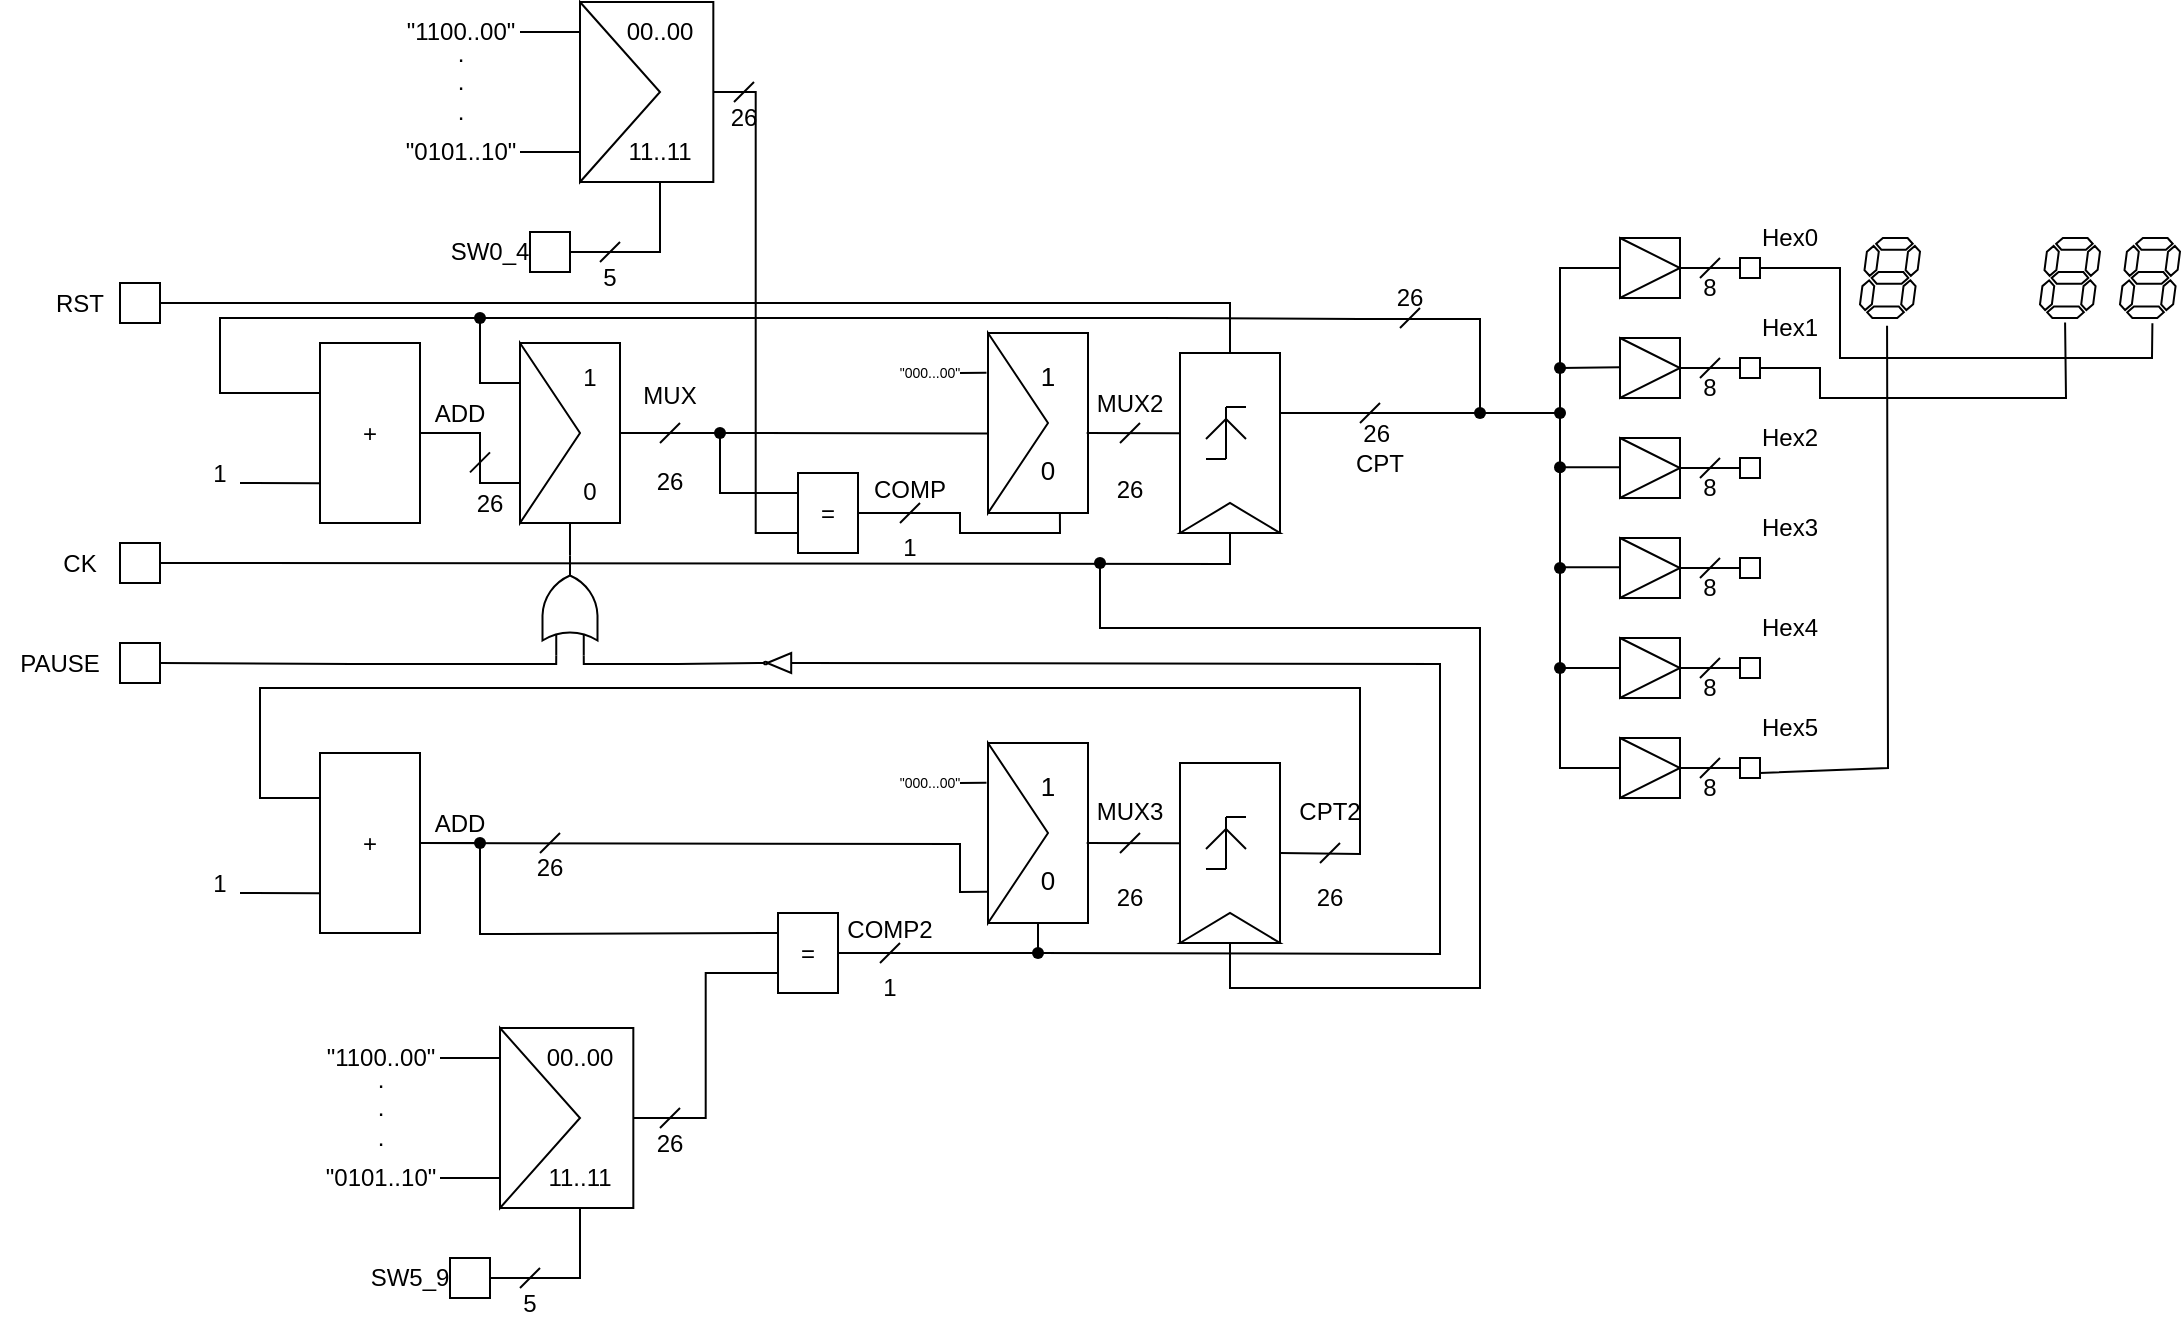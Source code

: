 <mxfile version="28.2.5">
  <diagram name="Page-1" id="TGo61gCRK2V74XQc2gA1">
    <mxGraphModel dx="906" dy="458" grid="1" gridSize="10" guides="1" tooltips="1" connect="1" arrows="1" fold="1" page="1" pageScale="1" pageWidth="827" pageHeight="1169" math="0" shadow="0">
      <root>
        <mxCell id="0" />
        <mxCell id="1" parent="0" />
        <mxCell id="C4tHGR8kcUQV5d1W9FfS-1" value="+" style="rounded=0;whiteSpace=wrap;html=1;" vertex="1" parent="1">
          <mxGeometry x="610" y="367.5" width="50" height="90" as="geometry" />
        </mxCell>
        <mxCell id="C4tHGR8kcUQV5d1W9FfS-2" value="" style="group;rotation=-90;" vertex="1" connectable="0" parent="1">
          <mxGeometry x="1020" y="412.5" width="90" height="70" as="geometry" />
        </mxCell>
        <mxCell id="C4tHGR8kcUQV5d1W9FfS-3" value="" style="rounded=0;whiteSpace=wrap;html=1;rotation=-90;" vertex="1" parent="C4tHGR8kcUQV5d1W9FfS-2">
          <mxGeometry y="-20" width="90" height="50" as="geometry" />
        </mxCell>
        <mxCell id="C4tHGR8kcUQV5d1W9FfS-4" value="" style="group;rotation=-90;" vertex="1" connectable="0" parent="C4tHGR8kcUQV5d1W9FfS-2">
          <mxGeometry x="30" y="-10" width="26" height="20" as="geometry" />
        </mxCell>
        <mxCell id="C4tHGR8kcUQV5d1W9FfS-5" value="" style="endArrow=none;html=1;rounded=0;" edge="1" parent="C4tHGR8kcUQV5d1W9FfS-4">
          <mxGeometry width="50" height="50" relative="1" as="geometry">
            <mxPoint x="13" y="23" as="sourcePoint" />
            <mxPoint x="13" y="-3" as="targetPoint" />
          </mxGeometry>
        </mxCell>
        <mxCell id="C4tHGR8kcUQV5d1W9FfS-6" value="" style="endArrow=none;html=1;rounded=0;" edge="1" parent="C4tHGR8kcUQV5d1W9FfS-4">
          <mxGeometry width="50" height="50" relative="1" as="geometry">
            <mxPoint x="13" y="23" as="sourcePoint" />
            <mxPoint x="3" y="23" as="targetPoint" />
          </mxGeometry>
        </mxCell>
        <mxCell id="C4tHGR8kcUQV5d1W9FfS-7" value="" style="endArrow=none;html=1;rounded=0;" edge="1" parent="C4tHGR8kcUQV5d1W9FfS-4">
          <mxGeometry width="50" height="50" relative="1" as="geometry">
            <mxPoint x="23" y="-3" as="sourcePoint" />
            <mxPoint x="13" y="-3" as="targetPoint" />
          </mxGeometry>
        </mxCell>
        <mxCell id="C4tHGR8kcUQV5d1W9FfS-8" value="" style="endArrow=none;html=1;rounded=0;" edge="1" parent="C4tHGR8kcUQV5d1W9FfS-4">
          <mxGeometry width="50" height="50" relative="1" as="geometry">
            <mxPoint x="13" y="3" as="sourcePoint" />
            <mxPoint x="3" y="13" as="targetPoint" />
            <Array as="points">
              <mxPoint x="13" y="3" />
            </Array>
          </mxGeometry>
        </mxCell>
        <mxCell id="C4tHGR8kcUQV5d1W9FfS-9" value="" style="endArrow=none;html=1;rounded=0;" edge="1" parent="C4tHGR8kcUQV5d1W9FfS-4">
          <mxGeometry width="50" height="50" relative="1" as="geometry">
            <mxPoint x="13" y="3" as="sourcePoint" />
            <mxPoint x="23" y="13" as="targetPoint" />
          </mxGeometry>
        </mxCell>
        <mxCell id="C4tHGR8kcUQV5d1W9FfS-10" value="" style="triangle;whiteSpace=wrap;html=1;rotation=-90;" vertex="1" parent="C4tHGR8kcUQV5d1W9FfS-2">
          <mxGeometry x="37.5" y="17.5" width="15" height="50" as="geometry" />
        </mxCell>
        <mxCell id="C4tHGR8kcUQV5d1W9FfS-11" value="" style="endArrow=none;html=1;rounded=0;entryX=0.004;entryY=0.779;entryDx=0;entryDy=0;entryPerimeter=0;" edge="1" parent="1" target="C4tHGR8kcUQV5d1W9FfS-1">
          <mxGeometry width="50" height="50" relative="1" as="geometry">
            <mxPoint x="570" y="437.5" as="sourcePoint" />
            <mxPoint x="580" y="487.5" as="targetPoint" />
          </mxGeometry>
        </mxCell>
        <mxCell id="C4tHGR8kcUQV5d1W9FfS-12" value="" style="verticalLabelPosition=bottom;shadow=0;dashed=0;align=center;html=1;verticalAlign=top;shape=mxgraph.electrical.opto_electronics.7_segment_display;pointerEvents=1;" vertex="1" parent="1">
          <mxGeometry x="1380" y="315" width="30" height="40" as="geometry" />
        </mxCell>
        <mxCell id="C4tHGR8kcUQV5d1W9FfS-13" value="" style="verticalLabelPosition=bottom;shadow=0;dashed=0;align=center;html=1;verticalAlign=top;shape=mxgraph.electrical.opto_electronics.7_segment_display;pointerEvents=1;" vertex="1" parent="1">
          <mxGeometry x="1470" y="315" width="30" height="40" as="geometry" />
        </mxCell>
        <mxCell id="C4tHGR8kcUQV5d1W9FfS-14" value="" style="verticalLabelPosition=bottom;shadow=0;dashed=0;align=center;html=1;verticalAlign=top;shape=mxgraph.electrical.opto_electronics.7_segment_display;pointerEvents=1;" vertex="1" parent="1">
          <mxGeometry x="1510" y="315" width="30" height="40" as="geometry" />
        </mxCell>
        <mxCell id="C4tHGR8kcUQV5d1W9FfS-15" value="1" style="text;html=1;align=center;verticalAlign=middle;whiteSpace=wrap;rounded=0;" vertex="1" parent="1">
          <mxGeometry x="550" y="417.5" width="20" height="30" as="geometry" />
        </mxCell>
        <mxCell id="C4tHGR8kcUQV5d1W9FfS-16" value="" style="rounded=0;whiteSpace=wrap;html=1;" vertex="1" parent="1">
          <mxGeometry x="510" y="467.5" width="20" height="20" as="geometry" />
        </mxCell>
        <mxCell id="C4tHGR8kcUQV5d1W9FfS-17" value="" style="rounded=0;whiteSpace=wrap;html=1;" vertex="1" parent="1">
          <mxGeometry x="510" y="337.5" width="20" height="20" as="geometry" />
        </mxCell>
        <mxCell id="C4tHGR8kcUQV5d1W9FfS-18" value="" style="endArrow=none;html=1;rounded=0;entryX=1;entryY=0.5;entryDx=0;entryDy=0;exitX=1;exitY=0.5;exitDx=0;exitDy=0;" edge="1" parent="1" source="C4tHGR8kcUQV5d1W9FfS-17" target="C4tHGR8kcUQV5d1W9FfS-3">
          <mxGeometry width="50" height="50" relative="1" as="geometry">
            <mxPoint x="740" y="617.5" as="sourcePoint" />
            <mxPoint x="790" y="567.5" as="targetPoint" />
            <Array as="points">
              <mxPoint x="875" y="347.5" />
              <mxPoint x="1065" y="347.5" />
            </Array>
          </mxGeometry>
        </mxCell>
        <mxCell id="C4tHGR8kcUQV5d1W9FfS-19" value="" style="endArrow=none;html=1;rounded=0;" edge="1" parent="1">
          <mxGeometry width="50" height="50" relative="1" as="geometry">
            <mxPoint x="685" y="432.17" as="sourcePoint" />
            <mxPoint x="695" y="422.17" as="targetPoint" />
          </mxGeometry>
        </mxCell>
        <mxCell id="C4tHGR8kcUQV5d1W9FfS-20" value="" style="endArrow=none;html=1;rounded=0;" edge="1" parent="1">
          <mxGeometry width="50" height="50" relative="1" as="geometry">
            <mxPoint x="1130" y="407.5" as="sourcePoint" />
            <mxPoint x="1140" y="397.5" as="targetPoint" />
          </mxGeometry>
        </mxCell>
        <mxCell id="C4tHGR8kcUQV5d1W9FfS-21" value="26&amp;nbsp;&lt;div&gt;CPT&lt;/div&gt;" style="text;html=1;align=center;verticalAlign=middle;whiteSpace=wrap;rounded=0;" vertex="1" parent="1">
          <mxGeometry x="1110" y="405" width="60" height="30" as="geometry" />
        </mxCell>
        <mxCell id="C4tHGR8kcUQV5d1W9FfS-22" value="" style="rounded=0;whiteSpace=wrap;html=1;" vertex="1" parent="1">
          <mxGeometry x="1260" y="315" width="30" height="30" as="geometry" />
        </mxCell>
        <mxCell id="C4tHGR8kcUQV5d1W9FfS-23" value="" style="triangle;whiteSpace=wrap;html=1;" vertex="1" parent="1">
          <mxGeometry x="1260" y="315" width="30" height="30" as="geometry" />
        </mxCell>
        <mxCell id="C4tHGR8kcUQV5d1W9FfS-24" value="" style="endArrow=none;html=1;rounded=0;entryX=0;entryY=0.5;entryDx=0;entryDy=0;exitX=0;exitY=0.5;exitDx=0;exitDy=0;" edge="1" parent="1" target="C4tHGR8kcUQV5d1W9FfS-23">
          <mxGeometry width="50" height="50" relative="1" as="geometry">
            <mxPoint x="1260" y="580" as="sourcePoint" />
            <mxPoint x="1170" y="525" as="targetPoint" />
            <Array as="points">
              <mxPoint x="1230" y="580" />
              <mxPoint x="1230" y="330" />
            </Array>
          </mxGeometry>
        </mxCell>
        <mxCell id="C4tHGR8kcUQV5d1W9FfS-25" value="" style="endArrow=none;html=1;rounded=0;entryX=1;entryY=0.5;entryDx=0;entryDy=0;" edge="1" parent="1" source="C4tHGR8kcUQV5d1W9FfS-27" target="C4tHGR8kcUQV5d1W9FfS-23">
          <mxGeometry width="50" height="50" relative="1" as="geometry">
            <mxPoint x="1310" y="330" as="sourcePoint" />
            <mxPoint x="1410" y="505" as="targetPoint" />
          </mxGeometry>
        </mxCell>
        <mxCell id="C4tHGR8kcUQV5d1W9FfS-26" value="" style="endArrow=none;html=1;rounded=0;entryX=1;entryY=0.5;entryDx=0;entryDy=0;" edge="1" parent="1" target="C4tHGR8kcUQV5d1W9FfS-27">
          <mxGeometry width="50" height="50" relative="1" as="geometry">
            <mxPoint x="1310" y="330" as="sourcePoint" />
            <mxPoint x="1290" y="330" as="targetPoint" />
          </mxGeometry>
        </mxCell>
        <mxCell id="C4tHGR8kcUQV5d1W9FfS-27" value="" style="rounded=0;whiteSpace=wrap;html=1;" vertex="1" parent="1">
          <mxGeometry x="1320" y="325" width="10" height="10" as="geometry" />
        </mxCell>
        <mxCell id="C4tHGR8kcUQV5d1W9FfS-28" value="" style="endArrow=none;html=1;rounded=0;" edge="1" parent="1">
          <mxGeometry width="50" height="50" relative="1" as="geometry">
            <mxPoint x="1300" y="335" as="sourcePoint" />
            <mxPoint x="1310" y="325" as="targetPoint" />
          </mxGeometry>
        </mxCell>
        <mxCell id="C4tHGR8kcUQV5d1W9FfS-29" value="8" style="text;html=1;align=center;verticalAlign=middle;whiteSpace=wrap;rounded=0;" vertex="1" parent="1">
          <mxGeometry x="1300" y="335" width="10" height="10" as="geometry" />
        </mxCell>
        <mxCell id="C4tHGR8kcUQV5d1W9FfS-30" value="" style="rounded=0;whiteSpace=wrap;html=1;" vertex="1" parent="1">
          <mxGeometry x="1260" y="365" width="30" height="30" as="geometry" />
        </mxCell>
        <mxCell id="C4tHGR8kcUQV5d1W9FfS-31" value="" style="triangle;whiteSpace=wrap;html=1;" vertex="1" parent="1">
          <mxGeometry x="1260" y="365" width="30" height="30" as="geometry" />
        </mxCell>
        <mxCell id="C4tHGR8kcUQV5d1W9FfS-32" value="" style="endArrow=none;html=1;rounded=0;entryX=1;entryY=0.5;entryDx=0;entryDy=0;" edge="1" parent="1" source="C4tHGR8kcUQV5d1W9FfS-34" target="C4tHGR8kcUQV5d1W9FfS-31">
          <mxGeometry width="50" height="50" relative="1" as="geometry">
            <mxPoint x="1310" y="380" as="sourcePoint" />
            <mxPoint x="1410" y="555" as="targetPoint" />
          </mxGeometry>
        </mxCell>
        <mxCell id="C4tHGR8kcUQV5d1W9FfS-33" value="" style="endArrow=none;html=1;rounded=0;entryX=1;entryY=0.5;entryDx=0;entryDy=0;" edge="1" parent="1" target="C4tHGR8kcUQV5d1W9FfS-34">
          <mxGeometry width="50" height="50" relative="1" as="geometry">
            <mxPoint x="1310" y="380" as="sourcePoint" />
            <mxPoint x="1290" y="380" as="targetPoint" />
          </mxGeometry>
        </mxCell>
        <mxCell id="C4tHGR8kcUQV5d1W9FfS-34" value="" style="rounded=0;whiteSpace=wrap;html=1;" vertex="1" parent="1">
          <mxGeometry x="1320" y="375" width="10" height="10" as="geometry" />
        </mxCell>
        <mxCell id="C4tHGR8kcUQV5d1W9FfS-35" value="" style="endArrow=none;html=1;rounded=0;" edge="1" parent="1">
          <mxGeometry width="50" height="50" relative="1" as="geometry">
            <mxPoint x="1300" y="385" as="sourcePoint" />
            <mxPoint x="1310" y="375" as="targetPoint" />
          </mxGeometry>
        </mxCell>
        <mxCell id="C4tHGR8kcUQV5d1W9FfS-36" value="8" style="text;html=1;align=center;verticalAlign=middle;whiteSpace=wrap;rounded=0;" vertex="1" parent="1">
          <mxGeometry x="1300" y="385" width="10" height="10" as="geometry" />
        </mxCell>
        <mxCell id="C4tHGR8kcUQV5d1W9FfS-37" value="" style="rounded=0;whiteSpace=wrap;html=1;" vertex="1" parent="1">
          <mxGeometry x="1260" y="415" width="30" height="30" as="geometry" />
        </mxCell>
        <mxCell id="C4tHGR8kcUQV5d1W9FfS-38" value="" style="triangle;whiteSpace=wrap;html=1;" vertex="1" parent="1">
          <mxGeometry x="1260" y="415" width="30" height="30" as="geometry" />
        </mxCell>
        <mxCell id="C4tHGR8kcUQV5d1W9FfS-39" value="" style="endArrow=none;html=1;rounded=0;entryX=1;entryY=0.5;entryDx=0;entryDy=0;" edge="1" parent="1" source="C4tHGR8kcUQV5d1W9FfS-41" target="C4tHGR8kcUQV5d1W9FfS-38">
          <mxGeometry width="50" height="50" relative="1" as="geometry">
            <mxPoint x="1310" y="430" as="sourcePoint" />
            <mxPoint x="1410" y="605" as="targetPoint" />
          </mxGeometry>
        </mxCell>
        <mxCell id="C4tHGR8kcUQV5d1W9FfS-40" value="" style="endArrow=none;html=1;rounded=0;entryX=1;entryY=0.5;entryDx=0;entryDy=0;" edge="1" parent="1" target="C4tHGR8kcUQV5d1W9FfS-41">
          <mxGeometry width="50" height="50" relative="1" as="geometry">
            <mxPoint x="1310" y="430" as="sourcePoint" />
            <mxPoint x="1290" y="430" as="targetPoint" />
          </mxGeometry>
        </mxCell>
        <mxCell id="C4tHGR8kcUQV5d1W9FfS-41" value="" style="rounded=0;whiteSpace=wrap;html=1;" vertex="1" parent="1">
          <mxGeometry x="1320" y="425" width="10" height="10" as="geometry" />
        </mxCell>
        <mxCell id="C4tHGR8kcUQV5d1W9FfS-42" value="" style="endArrow=none;html=1;rounded=0;" edge="1" parent="1">
          <mxGeometry width="50" height="50" relative="1" as="geometry">
            <mxPoint x="1300" y="435" as="sourcePoint" />
            <mxPoint x="1310" y="425" as="targetPoint" />
          </mxGeometry>
        </mxCell>
        <mxCell id="C4tHGR8kcUQV5d1W9FfS-43" value="8" style="text;html=1;align=center;verticalAlign=middle;whiteSpace=wrap;rounded=0;" vertex="1" parent="1">
          <mxGeometry x="1300" y="435" width="10" height="10" as="geometry" />
        </mxCell>
        <mxCell id="C4tHGR8kcUQV5d1W9FfS-44" value="" style="rounded=0;whiteSpace=wrap;html=1;" vertex="1" parent="1">
          <mxGeometry x="1260" y="465" width="30" height="30" as="geometry" />
        </mxCell>
        <mxCell id="C4tHGR8kcUQV5d1W9FfS-45" value="" style="triangle;whiteSpace=wrap;html=1;" vertex="1" parent="1">
          <mxGeometry x="1260" y="465" width="30" height="30" as="geometry" />
        </mxCell>
        <mxCell id="C4tHGR8kcUQV5d1W9FfS-46" value="" style="endArrow=none;html=1;rounded=0;entryX=1;entryY=0.5;entryDx=0;entryDy=0;" edge="1" parent="1" source="C4tHGR8kcUQV5d1W9FfS-48" target="C4tHGR8kcUQV5d1W9FfS-45">
          <mxGeometry width="50" height="50" relative="1" as="geometry">
            <mxPoint x="1310" y="480" as="sourcePoint" />
            <mxPoint x="1410" y="655" as="targetPoint" />
          </mxGeometry>
        </mxCell>
        <mxCell id="C4tHGR8kcUQV5d1W9FfS-47" value="" style="endArrow=none;html=1;rounded=0;entryX=1;entryY=0.5;entryDx=0;entryDy=0;" edge="1" parent="1" target="C4tHGR8kcUQV5d1W9FfS-48">
          <mxGeometry width="50" height="50" relative="1" as="geometry">
            <mxPoint x="1310" y="480" as="sourcePoint" />
            <mxPoint x="1290" y="480" as="targetPoint" />
          </mxGeometry>
        </mxCell>
        <mxCell id="C4tHGR8kcUQV5d1W9FfS-48" value="" style="rounded=0;whiteSpace=wrap;html=1;" vertex="1" parent="1">
          <mxGeometry x="1320" y="475" width="10" height="10" as="geometry" />
        </mxCell>
        <mxCell id="C4tHGR8kcUQV5d1W9FfS-49" value="" style="endArrow=none;html=1;rounded=0;" edge="1" parent="1">
          <mxGeometry width="50" height="50" relative="1" as="geometry">
            <mxPoint x="1300" y="485" as="sourcePoint" />
            <mxPoint x="1310" y="475" as="targetPoint" />
          </mxGeometry>
        </mxCell>
        <mxCell id="C4tHGR8kcUQV5d1W9FfS-50" value="8" style="text;html=1;align=center;verticalAlign=middle;whiteSpace=wrap;rounded=0;" vertex="1" parent="1">
          <mxGeometry x="1300" y="485" width="10" height="10" as="geometry" />
        </mxCell>
        <mxCell id="C4tHGR8kcUQV5d1W9FfS-51" value="" style="rounded=0;whiteSpace=wrap;html=1;" vertex="1" parent="1">
          <mxGeometry x="1260" y="515" width="30" height="30" as="geometry" />
        </mxCell>
        <mxCell id="C4tHGR8kcUQV5d1W9FfS-52" value="" style="triangle;whiteSpace=wrap;html=1;" vertex="1" parent="1">
          <mxGeometry x="1260" y="515" width="30" height="30" as="geometry" />
        </mxCell>
        <mxCell id="C4tHGR8kcUQV5d1W9FfS-53" value="" style="endArrow=none;html=1;rounded=0;entryX=1;entryY=0.5;entryDx=0;entryDy=0;" edge="1" parent="1" source="C4tHGR8kcUQV5d1W9FfS-55" target="C4tHGR8kcUQV5d1W9FfS-52">
          <mxGeometry width="50" height="50" relative="1" as="geometry">
            <mxPoint x="1310" y="530" as="sourcePoint" />
            <mxPoint x="1410" y="705" as="targetPoint" />
          </mxGeometry>
        </mxCell>
        <mxCell id="C4tHGR8kcUQV5d1W9FfS-54" value="" style="endArrow=none;html=1;rounded=0;entryX=1;entryY=0.5;entryDx=0;entryDy=0;" edge="1" parent="1" target="C4tHGR8kcUQV5d1W9FfS-55">
          <mxGeometry width="50" height="50" relative="1" as="geometry">
            <mxPoint x="1310" y="530" as="sourcePoint" />
            <mxPoint x="1290" y="530" as="targetPoint" />
          </mxGeometry>
        </mxCell>
        <mxCell id="C4tHGR8kcUQV5d1W9FfS-55" value="" style="rounded=0;whiteSpace=wrap;html=1;" vertex="1" parent="1">
          <mxGeometry x="1320" y="525" width="10" height="10" as="geometry" />
        </mxCell>
        <mxCell id="C4tHGR8kcUQV5d1W9FfS-56" value="" style="endArrow=none;html=1;rounded=0;" edge="1" parent="1">
          <mxGeometry width="50" height="50" relative="1" as="geometry">
            <mxPoint x="1300" y="535" as="sourcePoint" />
            <mxPoint x="1310" y="525" as="targetPoint" />
          </mxGeometry>
        </mxCell>
        <mxCell id="C4tHGR8kcUQV5d1W9FfS-57" value="8" style="text;html=1;align=center;verticalAlign=middle;whiteSpace=wrap;rounded=0;" vertex="1" parent="1">
          <mxGeometry x="1300" y="535" width="10" height="10" as="geometry" />
        </mxCell>
        <mxCell id="C4tHGR8kcUQV5d1W9FfS-58" value="" style="rounded=0;whiteSpace=wrap;html=1;" vertex="1" parent="1">
          <mxGeometry x="1260" y="565" width="30" height="30" as="geometry" />
        </mxCell>
        <mxCell id="C4tHGR8kcUQV5d1W9FfS-59" value="" style="triangle;whiteSpace=wrap;html=1;" vertex="1" parent="1">
          <mxGeometry x="1260" y="565" width="30" height="30" as="geometry" />
        </mxCell>
        <mxCell id="C4tHGR8kcUQV5d1W9FfS-60" value="" style="endArrow=none;html=1;rounded=0;entryX=1;entryY=0.5;entryDx=0;entryDy=0;" edge="1" parent="1" source="C4tHGR8kcUQV5d1W9FfS-62" target="C4tHGR8kcUQV5d1W9FfS-59">
          <mxGeometry width="50" height="50" relative="1" as="geometry">
            <mxPoint x="1310" y="580" as="sourcePoint" />
            <mxPoint x="1410" y="755" as="targetPoint" />
          </mxGeometry>
        </mxCell>
        <mxCell id="C4tHGR8kcUQV5d1W9FfS-61" value="" style="endArrow=none;html=1;rounded=0;entryX=1;entryY=0.5;entryDx=0;entryDy=0;" edge="1" parent="1" target="C4tHGR8kcUQV5d1W9FfS-62">
          <mxGeometry width="50" height="50" relative="1" as="geometry">
            <mxPoint x="1310" y="580" as="sourcePoint" />
            <mxPoint x="1290" y="580" as="targetPoint" />
          </mxGeometry>
        </mxCell>
        <mxCell id="C4tHGR8kcUQV5d1W9FfS-62" value="" style="rounded=0;whiteSpace=wrap;html=1;" vertex="1" parent="1">
          <mxGeometry x="1320" y="575" width="10" height="10" as="geometry" />
        </mxCell>
        <mxCell id="C4tHGR8kcUQV5d1W9FfS-63" value="" style="endArrow=none;html=1;rounded=0;" edge="1" parent="1">
          <mxGeometry width="50" height="50" relative="1" as="geometry">
            <mxPoint x="1300" y="585" as="sourcePoint" />
            <mxPoint x="1310" y="575" as="targetPoint" />
          </mxGeometry>
        </mxCell>
        <mxCell id="C4tHGR8kcUQV5d1W9FfS-64" value="8" style="text;html=1;align=center;verticalAlign=middle;whiteSpace=wrap;rounded=0;" vertex="1" parent="1">
          <mxGeometry x="1300" y="585" width="10" height="10" as="geometry" />
        </mxCell>
        <mxCell id="C4tHGR8kcUQV5d1W9FfS-65" value="" style="endArrow=none;html=1;rounded=0;entryX=0;entryY=0.5;entryDx=0;entryDy=0;" edge="1" parent="1" target="C4tHGR8kcUQV5d1W9FfS-52">
          <mxGeometry width="50" height="50" relative="1" as="geometry">
            <mxPoint x="1230" y="530" as="sourcePoint" />
            <mxPoint x="1180" y="575" as="targetPoint" />
          </mxGeometry>
        </mxCell>
        <mxCell id="C4tHGR8kcUQV5d1W9FfS-66" value="" style="endArrow=none;html=1;rounded=0;entryX=0;entryY=0.5;entryDx=0;entryDy=0;" edge="1" parent="1">
          <mxGeometry width="50" height="50" relative="1" as="geometry">
            <mxPoint x="1230" y="479.67" as="sourcePoint" />
            <mxPoint x="1260" y="479.67" as="targetPoint" />
          </mxGeometry>
        </mxCell>
        <mxCell id="C4tHGR8kcUQV5d1W9FfS-67" value="" style="endArrow=none;html=1;rounded=0;entryX=0;entryY=0.5;entryDx=0;entryDy=0;" edge="1" parent="1" source="C4tHGR8kcUQV5d1W9FfS-69">
          <mxGeometry width="50" height="50" relative="1" as="geometry">
            <mxPoint x="1230" y="429.67" as="sourcePoint" />
            <mxPoint x="1260" y="429.67" as="targetPoint" />
          </mxGeometry>
        </mxCell>
        <mxCell id="C4tHGR8kcUQV5d1W9FfS-68" value="" style="endArrow=none;html=1;rounded=0;entryX=0;entryY=0.5;entryDx=0;entryDy=0;" edge="1" parent="1" source="C4tHGR8kcUQV5d1W9FfS-100">
          <mxGeometry width="50" height="50" relative="1" as="geometry">
            <mxPoint x="1230" y="379.67" as="sourcePoint" />
            <mxPoint x="1260" y="379.67" as="targetPoint" />
          </mxGeometry>
        </mxCell>
        <mxCell id="C4tHGR8kcUQV5d1W9FfS-69" value="" style="shape=waypoint;sketch=0;fillStyle=solid;size=6;pointerEvents=1;points=[];fillColor=none;resizable=0;rotatable=0;perimeter=centerPerimeter;snapToPoint=1;" vertex="1" parent="1">
          <mxGeometry x="1220" y="419.67" width="20" height="20" as="geometry" />
        </mxCell>
        <mxCell id="C4tHGR8kcUQV5d1W9FfS-70" value="" style="shape=waypoint;sketch=0;fillStyle=solid;size=6;pointerEvents=1;points=[];fillColor=none;resizable=0;rotatable=0;perimeter=centerPerimeter;snapToPoint=1;" vertex="1" parent="1">
          <mxGeometry x="1220" y="470" width="20" height="20" as="geometry" />
        </mxCell>
        <mxCell id="C4tHGR8kcUQV5d1W9FfS-71" value="" style="shape=waypoint;sketch=0;fillStyle=solid;size=6;pointerEvents=1;points=[];fillColor=none;resizable=0;rotatable=0;perimeter=centerPerimeter;snapToPoint=1;" vertex="1" parent="1">
          <mxGeometry x="1220" y="520" width="20" height="20" as="geometry" />
        </mxCell>
        <mxCell id="C4tHGR8kcUQV5d1W9FfS-72" value="CK" style="text;html=1;align=center;verticalAlign=middle;whiteSpace=wrap;rounded=0;" vertex="1" parent="1">
          <mxGeometry x="460" y="462.5" width="60" height="30" as="geometry" />
        </mxCell>
        <mxCell id="C4tHGR8kcUQV5d1W9FfS-73" value="RST" style="text;html=1;align=center;verticalAlign=middle;whiteSpace=wrap;rounded=0;" vertex="1" parent="1">
          <mxGeometry x="460" y="332.5" width="60" height="30" as="geometry" />
        </mxCell>
        <mxCell id="C4tHGR8kcUQV5d1W9FfS-74" value="Hex0" style="text;html=1;align=center;verticalAlign=middle;whiteSpace=wrap;rounded=0;" vertex="1" parent="1">
          <mxGeometry x="1330" y="300" width="30" height="30" as="geometry" />
        </mxCell>
        <mxCell id="C4tHGR8kcUQV5d1W9FfS-75" value="Hex1" style="text;html=1;align=center;verticalAlign=middle;whiteSpace=wrap;rounded=0;" vertex="1" parent="1">
          <mxGeometry x="1330" y="345" width="30" height="30" as="geometry" />
        </mxCell>
        <mxCell id="C4tHGR8kcUQV5d1W9FfS-76" value="Hex2" style="text;html=1;align=center;verticalAlign=middle;whiteSpace=wrap;rounded=0;" vertex="1" parent="1">
          <mxGeometry x="1330" y="400" width="30" height="30" as="geometry" />
        </mxCell>
        <mxCell id="C4tHGR8kcUQV5d1W9FfS-77" value="Hex3" style="text;html=1;align=center;verticalAlign=middle;whiteSpace=wrap;rounded=0;" vertex="1" parent="1">
          <mxGeometry x="1330" y="445" width="30" height="30" as="geometry" />
        </mxCell>
        <mxCell id="C4tHGR8kcUQV5d1W9FfS-78" value="Hex4" style="text;html=1;align=center;verticalAlign=middle;whiteSpace=wrap;rounded=0;" vertex="1" parent="1">
          <mxGeometry x="1330" y="495" width="30" height="30" as="geometry" />
        </mxCell>
        <mxCell id="C4tHGR8kcUQV5d1W9FfS-79" value="Hex5" style="text;html=1;align=center;verticalAlign=middle;whiteSpace=wrap;rounded=0;" vertex="1" parent="1">
          <mxGeometry x="1330" y="545" width="30" height="30" as="geometry" />
        </mxCell>
        <mxCell id="C4tHGR8kcUQV5d1W9FfS-80" value="" style="endArrow=none;html=1;rounded=0;exitX=1;exitY=0.75;exitDx=0;exitDy=0;entryX=0.451;entryY=1.098;entryDx=0;entryDy=0;entryPerimeter=0;" edge="1" parent="1" source="C4tHGR8kcUQV5d1W9FfS-62" target="C4tHGR8kcUQV5d1W9FfS-12">
          <mxGeometry width="50" height="50" relative="1" as="geometry">
            <mxPoint x="1440" y="605" as="sourcePoint" />
            <mxPoint x="1490" y="555" as="targetPoint" />
            <Array as="points">
              <mxPoint x="1394" y="580" />
            </Array>
          </mxGeometry>
        </mxCell>
        <mxCell id="C4tHGR8kcUQV5d1W9FfS-81" value="" style="endArrow=none;html=1;rounded=0;exitX=1;exitY=0.5;exitDx=0;exitDy=0;entryX=0.54;entryY=1.065;entryDx=0;entryDy=0;entryPerimeter=0;" edge="1" parent="1" source="C4tHGR8kcUQV5d1W9FfS-27" target="C4tHGR8kcUQV5d1W9FfS-14">
          <mxGeometry width="50" height="50" relative="1" as="geometry">
            <mxPoint x="1430" y="445" as="sourcePoint" />
            <mxPoint x="1520" y="375" as="targetPoint" />
            <Array as="points">
              <mxPoint x="1370" y="330" />
              <mxPoint x="1370" y="375" />
              <mxPoint x="1526" y="375" />
            </Array>
          </mxGeometry>
        </mxCell>
        <mxCell id="C4tHGR8kcUQV5d1W9FfS-82" value="" style="endArrow=none;html=1;rounded=0;exitX=1;exitY=0.5;exitDx=0;exitDy=0;entryX=0.418;entryY=1.056;entryDx=0;entryDy=0;entryPerimeter=0;" edge="1" parent="1" source="C4tHGR8kcUQV5d1W9FfS-34" target="C4tHGR8kcUQV5d1W9FfS-13">
          <mxGeometry width="50" height="50" relative="1" as="geometry">
            <mxPoint x="1490" y="445" as="sourcePoint" />
            <mxPoint x="1540" y="395" as="targetPoint" />
            <Array as="points">
              <mxPoint x="1360" y="380" />
              <mxPoint x="1360" y="395" />
              <mxPoint x="1483" y="395" />
            </Array>
          </mxGeometry>
        </mxCell>
        <mxCell id="C4tHGR8kcUQV5d1W9FfS-83" value="" style="rounded=0;whiteSpace=wrap;html=1;strokeColor=#000000;" vertex="1" parent="1">
          <mxGeometry x="510" y="517.5" width="20" height="20" as="geometry" />
        </mxCell>
        <mxCell id="C4tHGR8kcUQV5d1W9FfS-84" value="PAUSE" style="text;html=1;align=center;verticalAlign=middle;whiteSpace=wrap;rounded=0;fontColor=#000000;" vertex="1" parent="1">
          <mxGeometry x="450" y="512.5" width="60" height="30" as="geometry" />
        </mxCell>
        <mxCell id="C4tHGR8kcUQV5d1W9FfS-85" value="" style="group" vertex="1" connectable="0" parent="1">
          <mxGeometry x="710" y="367.5" width="50" height="90" as="geometry" />
        </mxCell>
        <mxCell id="C4tHGR8kcUQV5d1W9FfS-86" value="" style="rounded=0;whiteSpace=wrap;html=1;" vertex="1" parent="C4tHGR8kcUQV5d1W9FfS-85">
          <mxGeometry width="50" height="90" as="geometry" />
        </mxCell>
        <mxCell id="C4tHGR8kcUQV5d1W9FfS-87" value="" style="triangle;whiteSpace=wrap;html=1;" vertex="1" parent="C4tHGR8kcUQV5d1W9FfS-85">
          <mxGeometry width="30" height="90" as="geometry" />
        </mxCell>
        <mxCell id="C4tHGR8kcUQV5d1W9FfS-88" value="1&lt;div&gt;&lt;br&gt;&lt;/div&gt;&lt;div&gt;&lt;br&gt;&lt;/div&gt;&lt;div&gt;&lt;br&gt;&lt;/div&gt;&lt;div&gt;0&lt;/div&gt;" style="text;html=1;align=center;verticalAlign=middle;whiteSpace=wrap;rounded=0;" vertex="1" parent="C4tHGR8kcUQV5d1W9FfS-85">
          <mxGeometry x="30" y="30" width="10" height="30" as="geometry" />
        </mxCell>
        <mxCell id="C4tHGR8kcUQV5d1W9FfS-89" value="" style="endArrow=none;html=1;rounded=0;" edge="1" parent="1" source="C4tHGR8kcUQV5d1W9FfS-106">
          <mxGeometry width="50" height="50" relative="1" as="geometry">
            <mxPoint x="1120" y="402.23" as="sourcePoint" />
            <mxPoint x="1230" y="402.5" as="targetPoint" />
            <Array as="points" />
          </mxGeometry>
        </mxCell>
        <mxCell id="C4tHGR8kcUQV5d1W9FfS-90" value="" style="endArrow=none;html=1;rounded=0;" edge="1" parent="1" source="C4tHGR8kcUQV5d1W9FfS-91">
          <mxGeometry width="50" height="50" relative="1" as="geometry">
            <mxPoint x="690" y="357.5" as="sourcePoint" />
            <mxPoint x="710" y="387.5" as="targetPoint" />
            <Array as="points">
              <mxPoint x="690" y="387.5" />
            </Array>
          </mxGeometry>
        </mxCell>
        <mxCell id="C4tHGR8kcUQV5d1W9FfS-91" value="" style="shape=waypoint;sketch=0;fillStyle=solid;size=6;pointerEvents=1;points=[];fillColor=none;resizable=0;rotatable=0;perimeter=centerPerimeter;snapToPoint=1;" vertex="1" parent="1">
          <mxGeometry x="680" y="345" width="20" height="20" as="geometry" />
        </mxCell>
        <mxCell id="C4tHGR8kcUQV5d1W9FfS-92" value="" style="endArrow=none;html=1;rounded=0;" edge="1" parent="1">
          <mxGeometry width="50" height="50" relative="1" as="geometry">
            <mxPoint x="610" y="392.5" as="sourcePoint" />
            <mxPoint x="1190" y="402.5" as="targetPoint" />
            <Array as="points">
              <mxPoint x="560" y="392.5" />
              <mxPoint x="560" y="355" />
              <mxPoint x="770" y="355" />
              <mxPoint x="960" y="355" />
              <mxPoint x="1030" y="355" />
              <mxPoint x="1130" y="355.5" />
              <mxPoint x="1190" y="355.5" />
            </Array>
          </mxGeometry>
        </mxCell>
        <mxCell id="C4tHGR8kcUQV5d1W9FfS-93" value="" style="endArrow=none;html=1;rounded=0;exitX=1;exitY=0.5;exitDx=0;exitDy=0;" edge="1" parent="1" source="C4tHGR8kcUQV5d1W9FfS-1">
          <mxGeometry width="50" height="50" relative="1" as="geometry">
            <mxPoint x="790" y="667.5" as="sourcePoint" />
            <mxPoint x="710" y="437.5" as="targetPoint" />
            <Array as="points">
              <mxPoint x="690" y="412.5" />
              <mxPoint x="690" y="437.5" />
            </Array>
          </mxGeometry>
        </mxCell>
        <mxCell id="C4tHGR8kcUQV5d1W9FfS-94" value="ADD" style="text;html=1;align=center;verticalAlign=middle;whiteSpace=wrap;rounded=0;" vertex="1" parent="1">
          <mxGeometry x="670" y="397.5" width="20" height="10" as="geometry" />
        </mxCell>
        <mxCell id="C4tHGR8kcUQV5d1W9FfS-95" value="26" style="text;html=1;align=center;verticalAlign=middle;whiteSpace=wrap;rounded=0;" vertex="1" parent="1">
          <mxGeometry x="690" y="432.5" width="10" height="30" as="geometry" />
        </mxCell>
        <mxCell id="C4tHGR8kcUQV5d1W9FfS-96" value="" style="endArrow=none;html=1;rounded=0;" edge="1" parent="1">
          <mxGeometry width="50" height="50" relative="1" as="geometry">
            <mxPoint x="780" y="417.5" as="sourcePoint" />
            <mxPoint x="790" y="407.5" as="targetPoint" />
          </mxGeometry>
        </mxCell>
        <mxCell id="C4tHGR8kcUQV5d1W9FfS-97" value="MUX&lt;div&gt;&lt;br&gt;&lt;/div&gt;&lt;div&gt;&lt;br&gt;&lt;/div&gt;&lt;div&gt;26&lt;/div&gt;" style="text;html=1;align=center;verticalAlign=middle;whiteSpace=wrap;rounded=0;" vertex="1" parent="1">
          <mxGeometry x="780" y="405" width="10" height="20" as="geometry" />
        </mxCell>
        <mxCell id="C4tHGR8kcUQV5d1W9FfS-98" value="" style="endArrow=none;html=1;rounded=0;" edge="1" parent="1">
          <mxGeometry width="50" height="50" relative="1" as="geometry">
            <mxPoint x="1150" y="360" as="sourcePoint" />
            <mxPoint x="1160" y="350" as="targetPoint" />
          </mxGeometry>
        </mxCell>
        <mxCell id="C4tHGR8kcUQV5d1W9FfS-99" value="" style="endArrow=none;html=1;rounded=0;entryDx=0;entryDy=0;" edge="1" parent="1" target="C4tHGR8kcUQV5d1W9FfS-100">
          <mxGeometry width="50" height="50" relative="1" as="geometry">
            <mxPoint x="1230" y="379.67" as="sourcePoint" />
            <mxPoint x="1260" y="379.67" as="targetPoint" />
          </mxGeometry>
        </mxCell>
        <mxCell id="C4tHGR8kcUQV5d1W9FfS-100" value="" style="shape=waypoint;sketch=0;fillStyle=solid;size=6;pointerEvents=1;points=[];fillColor=none;resizable=0;rotatable=0;perimeter=centerPerimeter;snapToPoint=1;" vertex="1" parent="1">
          <mxGeometry x="1220" y="370" width="20" height="20" as="geometry" />
        </mxCell>
        <mxCell id="C4tHGR8kcUQV5d1W9FfS-101" value="26" style="text;html=1;align=center;verticalAlign=middle;whiteSpace=wrap;rounded=0;" vertex="1" parent="1">
          <mxGeometry x="1130" y="330" width="50" height="30" as="geometry" />
        </mxCell>
        <mxCell id="C4tHGR8kcUQV5d1W9FfS-102" value="" style="group" vertex="1" connectable="0" parent="1">
          <mxGeometry x="944" y="362.5" width="60" height="90" as="geometry" />
        </mxCell>
        <mxCell id="C4tHGR8kcUQV5d1W9FfS-103" value="" style="rounded=0;whiteSpace=wrap;html=1;" vertex="1" parent="C4tHGR8kcUQV5d1W9FfS-102">
          <mxGeometry width="50" height="90" as="geometry" />
        </mxCell>
        <mxCell id="C4tHGR8kcUQV5d1W9FfS-104" value="" style="triangle;whiteSpace=wrap;html=1;" vertex="1" parent="C4tHGR8kcUQV5d1W9FfS-102">
          <mxGeometry width="30" height="90" as="geometry" />
        </mxCell>
        <mxCell id="C4tHGR8kcUQV5d1W9FfS-105" value="&lt;span&gt;1&lt;/span&gt;&lt;div&gt;&lt;span&gt;&lt;br&gt;&lt;/span&gt;&lt;/div&gt;&lt;div&gt;&lt;span&gt;&lt;br&gt;&lt;/span&gt;&lt;/div&gt;&lt;div&gt;&lt;span&gt;0&lt;/span&gt;&lt;/div&gt;" style="text;html=1;align=center;verticalAlign=middle;whiteSpace=wrap;rounded=0;fontSize=13;" vertex="1" parent="C4tHGR8kcUQV5d1W9FfS-102">
          <mxGeometry x="25" y="30" width="10" height="30" as="geometry" />
        </mxCell>
        <mxCell id="C4tHGR8kcUQV5d1W9FfS-106" value="" style="shape=waypoint;sketch=0;fillStyle=solid;size=6;pointerEvents=1;points=[];fillColor=none;resizable=0;rotatable=0;perimeter=centerPerimeter;snapToPoint=1;" vertex="1" parent="1">
          <mxGeometry x="1220" y="392.5" width="20" height="20" as="geometry" />
        </mxCell>
        <mxCell id="C4tHGR8kcUQV5d1W9FfS-107" value="&lt;font style=&quot;font-size: 7px;&quot;&gt;&quot;000...00&quot;&lt;/font&gt;" style="text;html=1;align=center;verticalAlign=middle;whiteSpace=wrap;rounded=0;" vertex="1" parent="1">
          <mxGeometry x="900" y="375" width="30" height="12.5" as="geometry" />
        </mxCell>
        <mxCell id="C4tHGR8kcUQV5d1W9FfS-108" value="" style="endArrow=none;html=1;rounded=0;entryX=0.554;entryY=0.007;entryDx=0;entryDy=0;entryPerimeter=0;exitX=0.987;exitY=0.555;exitDx=0;exitDy=0;exitPerimeter=0;" edge="1" parent="1" source="C4tHGR8kcUQV5d1W9FfS-103" target="C4tHGR8kcUQV5d1W9FfS-3">
          <mxGeometry width="50" height="50" relative="1" as="geometry">
            <mxPoint x="1020" y="412.5" as="sourcePoint" />
            <mxPoint x="994" y="412.5" as="targetPoint" />
            <Array as="points" />
          </mxGeometry>
        </mxCell>
        <mxCell id="C4tHGR8kcUQV5d1W9FfS-109" value="" style="endArrow=none;html=1;rounded=0;entryX=0.375;entryY=0.736;entryDx=0;entryDy=0;entryPerimeter=0;" edge="1" parent="1" source="C4tHGR8kcUQV5d1W9FfS-112" target="C4tHGR8kcUQV5d1W9FfS-106">
          <mxGeometry width="50" height="50" relative="1" as="geometry">
            <mxPoint x="1090" y="402.5" as="sourcePoint" />
            <mxPoint x="1170" y="417.5" as="targetPoint" />
            <Array as="points" />
          </mxGeometry>
        </mxCell>
        <mxCell id="C4tHGR8kcUQV5d1W9FfS-110" value="" style="endArrow=none;html=1;rounded=0;exitDx=0;exitDy=0;entryX=-0.009;entryY=0.559;entryDx=0;entryDy=0;entryPerimeter=0;" edge="1" parent="1" source="C4tHGR8kcUQV5d1W9FfS-154" target="C4tHGR8kcUQV5d1W9FfS-104">
          <mxGeometry width="50" height="50" relative="1" as="geometry">
            <mxPoint x="880" y="442.5" as="sourcePoint" />
            <mxPoint x="942" y="412.5" as="targetPoint" />
            <Array as="points" />
          </mxGeometry>
        </mxCell>
        <mxCell id="C4tHGR8kcUQV5d1W9FfS-111" value="" style="endArrow=none;html=1;rounded=0;entryDx=0;entryDy=0;entryPerimeter=0;" edge="1" parent="1" target="C4tHGR8kcUQV5d1W9FfS-112">
          <mxGeometry width="50" height="50" relative="1" as="geometry">
            <mxPoint x="1090" y="402.5" as="sourcePoint" />
            <mxPoint x="1230" y="402.5" as="targetPoint" />
            <Array as="points" />
          </mxGeometry>
        </mxCell>
        <mxCell id="C4tHGR8kcUQV5d1W9FfS-112" value="" style="shape=waypoint;sketch=0;fillStyle=solid;size=6;pointerEvents=1;points=[];fillColor=none;resizable=0;rotatable=0;perimeter=centerPerimeter;snapToPoint=1;" vertex="1" parent="1">
          <mxGeometry x="1180" y="392.5" width="20" height="20" as="geometry" />
        </mxCell>
        <mxCell id="C4tHGR8kcUQV5d1W9FfS-113" value="" style="endArrow=none;html=1;rounded=0;entryX=-0.025;entryY=0.221;entryDx=0;entryDy=0;entryPerimeter=0;" edge="1" parent="1" target="C4tHGR8kcUQV5d1W9FfS-104">
          <mxGeometry width="50" height="50" relative="1" as="geometry">
            <mxPoint x="930" y="382.5" as="sourcePoint" />
            <mxPoint x="910" y="392.5" as="targetPoint" />
          </mxGeometry>
        </mxCell>
        <mxCell id="C4tHGR8kcUQV5d1W9FfS-261" style="edgeStyle=orthogonalEdgeStyle;rounded=0;orthogonalLoop=1;jettySize=auto;html=1;exitX=0;exitY=0.75;exitDx=0;exitDy=0;entryX=1;entryY=0.5;entryDx=0;entryDy=0;endArrow=none;endFill=0;" edge="1" parent="1" source="C4tHGR8kcUQV5d1W9FfS-114" target="C4tHGR8kcUQV5d1W9FfS-248">
          <mxGeometry relative="1" as="geometry" />
        </mxCell>
        <mxCell id="C4tHGR8kcUQV5d1W9FfS-114" value="=" style="rounded=0;whiteSpace=wrap;html=1;" vertex="1" parent="1">
          <mxGeometry x="849" y="432.5" width="30" height="40" as="geometry" />
        </mxCell>
        <mxCell id="C4tHGR8kcUQV5d1W9FfS-115" value="" style="endArrow=none;html=1;rounded=0;entryX=0;entryY=0.25;entryDx=0;entryDy=0;" edge="1" parent="1" target="C4tHGR8kcUQV5d1W9FfS-114">
          <mxGeometry width="50" height="50" relative="1" as="geometry">
            <mxPoint x="810" y="412.5" as="sourcePoint" />
            <mxPoint x="870" y="422.5" as="targetPoint" />
            <Array as="points">
              <mxPoint x="810" y="442.5" />
            </Array>
          </mxGeometry>
        </mxCell>
        <mxCell id="C4tHGR8kcUQV5d1W9FfS-118" value="" style="endArrow=none;html=1;rounded=0;entryX=0.719;entryY=1;entryDx=0;entryDy=0;exitX=1;exitY=0.5;exitDx=0;exitDy=0;entryPerimeter=0;" edge="1" parent="1" source="C4tHGR8kcUQV5d1W9FfS-114" target="C4tHGR8kcUQV5d1W9FfS-103">
          <mxGeometry width="50" height="50" relative="1" as="geometry">
            <mxPoint x="860" y="532.5" as="sourcePoint" />
            <mxPoint x="910" y="482.5" as="targetPoint" />
            <Array as="points">
              <mxPoint x="930" y="452.5" />
              <mxPoint x="930" y="462.5" />
              <mxPoint x="980" y="462.5" />
            </Array>
          </mxGeometry>
        </mxCell>
        <mxCell id="C4tHGR8kcUQV5d1W9FfS-119" value="COMP&lt;div&gt;&lt;br&gt;&lt;/div&gt;&lt;div&gt;1&lt;/div&gt;" style="text;html=1;align=center;verticalAlign=middle;whiteSpace=wrap;rounded=0;" vertex="1" parent="1">
          <mxGeometry x="900" y="445" width="10" height="20" as="geometry" />
        </mxCell>
        <mxCell id="C4tHGR8kcUQV5d1W9FfS-120" value="" style="endArrow=none;html=1;rounded=0;" edge="1" parent="1">
          <mxGeometry width="50" height="50" relative="1" as="geometry">
            <mxPoint x="900" y="457.5" as="sourcePoint" />
            <mxPoint x="910" y="447.5" as="targetPoint" />
          </mxGeometry>
        </mxCell>
        <mxCell id="C4tHGR8kcUQV5d1W9FfS-121" value="" style="endArrow=none;html=1;rounded=0;" edge="1" parent="1">
          <mxGeometry width="50" height="50" relative="1" as="geometry">
            <mxPoint x="1010" y="417.5" as="sourcePoint" />
            <mxPoint x="1020" y="407.5" as="targetPoint" />
          </mxGeometry>
        </mxCell>
        <mxCell id="C4tHGR8kcUQV5d1W9FfS-122" value="MUX2&lt;div&gt;&lt;br&gt;&lt;/div&gt;&lt;div&gt;&lt;br&gt;&lt;/div&gt;&lt;div&gt;26&lt;/div&gt;" style="text;html=1;align=center;verticalAlign=middle;whiteSpace=wrap;rounded=0;" vertex="1" parent="1">
          <mxGeometry x="1010" y="407.5" width="10" height="22.5" as="geometry" />
        </mxCell>
        <mxCell id="C4tHGR8kcUQV5d1W9FfS-123" value="+" style="rounded=0;whiteSpace=wrap;html=1;" vertex="1" parent="1">
          <mxGeometry x="610" y="572.5" width="50" height="90" as="geometry" />
        </mxCell>
        <mxCell id="C4tHGR8kcUQV5d1W9FfS-124" value="" style="rounded=0;whiteSpace=wrap;html=1;rotation=-90;" vertex="1" parent="1">
          <mxGeometry x="1020" y="597.5" width="90" height="50" as="geometry" />
        </mxCell>
        <mxCell id="C4tHGR8kcUQV5d1W9FfS-125" value="" style="group;rotation=-90;" vertex="1" connectable="0" parent="1">
          <mxGeometry x="1050" y="607.5" width="26" height="20" as="geometry" />
        </mxCell>
        <mxCell id="C4tHGR8kcUQV5d1W9FfS-126" value="" style="endArrow=none;html=1;rounded=0;" edge="1" parent="C4tHGR8kcUQV5d1W9FfS-125">
          <mxGeometry width="50" height="50" relative="1" as="geometry">
            <mxPoint x="13" y="23" as="sourcePoint" />
            <mxPoint x="13" y="-3" as="targetPoint" />
          </mxGeometry>
        </mxCell>
        <mxCell id="C4tHGR8kcUQV5d1W9FfS-127" value="" style="endArrow=none;html=1;rounded=0;" edge="1" parent="C4tHGR8kcUQV5d1W9FfS-125">
          <mxGeometry width="50" height="50" relative="1" as="geometry">
            <mxPoint x="13" y="23" as="sourcePoint" />
            <mxPoint x="3" y="23" as="targetPoint" />
          </mxGeometry>
        </mxCell>
        <mxCell id="C4tHGR8kcUQV5d1W9FfS-128" value="" style="endArrow=none;html=1;rounded=0;" edge="1" parent="C4tHGR8kcUQV5d1W9FfS-125">
          <mxGeometry width="50" height="50" relative="1" as="geometry">
            <mxPoint x="23" y="-3" as="sourcePoint" />
            <mxPoint x="13" y="-3" as="targetPoint" />
          </mxGeometry>
        </mxCell>
        <mxCell id="C4tHGR8kcUQV5d1W9FfS-129" value="" style="endArrow=none;html=1;rounded=0;" edge="1" parent="C4tHGR8kcUQV5d1W9FfS-125">
          <mxGeometry width="50" height="50" relative="1" as="geometry">
            <mxPoint x="13" y="3" as="sourcePoint" />
            <mxPoint x="3" y="13" as="targetPoint" />
            <Array as="points">
              <mxPoint x="13" y="3" />
            </Array>
          </mxGeometry>
        </mxCell>
        <mxCell id="C4tHGR8kcUQV5d1W9FfS-130" value="" style="endArrow=none;html=1;rounded=0;" edge="1" parent="C4tHGR8kcUQV5d1W9FfS-125">
          <mxGeometry width="50" height="50" relative="1" as="geometry">
            <mxPoint x="13" y="3" as="sourcePoint" />
            <mxPoint x="23" y="13" as="targetPoint" />
          </mxGeometry>
        </mxCell>
        <mxCell id="C4tHGR8kcUQV5d1W9FfS-131" value="" style="triangle;whiteSpace=wrap;html=1;rotation=-90;" vertex="1" parent="1">
          <mxGeometry x="1057.5" y="635" width="15" height="50" as="geometry" />
        </mxCell>
        <mxCell id="C4tHGR8kcUQV5d1W9FfS-132" value="" style="endArrow=none;html=1;rounded=0;entryX=0.004;entryY=0.779;entryDx=0;entryDy=0;entryPerimeter=0;" edge="1" parent="1" target="C4tHGR8kcUQV5d1W9FfS-123">
          <mxGeometry width="50" height="50" relative="1" as="geometry">
            <mxPoint x="570" y="642.5" as="sourcePoint" />
            <mxPoint x="580" y="692.5" as="targetPoint" />
          </mxGeometry>
        </mxCell>
        <mxCell id="C4tHGR8kcUQV5d1W9FfS-133" value="1" style="text;html=1;align=center;verticalAlign=middle;whiteSpace=wrap;rounded=0;" vertex="1" parent="1">
          <mxGeometry x="550" y="622.5" width="20" height="30" as="geometry" />
        </mxCell>
        <mxCell id="C4tHGR8kcUQV5d1W9FfS-134" value="" style="endArrow=none;html=1;rounded=0;" edge="1" parent="1">
          <mxGeometry width="50" height="50" relative="1" as="geometry">
            <mxPoint x="720" y="622.5" as="sourcePoint" />
            <mxPoint x="730" y="612.5" as="targetPoint" />
          </mxGeometry>
        </mxCell>
        <mxCell id="C4tHGR8kcUQV5d1W9FfS-135" value="" style="endArrow=none;html=1;rounded=0;exitX=1;exitY=0.5;exitDx=0;exitDy=0;entryX=0;entryY=0.25;entryDx=0;entryDy=0;" edge="1" parent="1" source="C4tHGR8kcUQV5d1W9FfS-123" target="C4tHGR8kcUQV5d1W9FfS-145">
          <mxGeometry width="50" height="50" relative="1" as="geometry">
            <mxPoint x="790" y="872.5" as="sourcePoint" />
            <mxPoint x="760" y="618" as="targetPoint" />
            <Array as="points">
              <mxPoint x="690" y="617.5" />
              <mxPoint x="690" y="663" />
            </Array>
          </mxGeometry>
        </mxCell>
        <mxCell id="C4tHGR8kcUQV5d1W9FfS-136" value="ADD" style="text;html=1;align=center;verticalAlign=middle;whiteSpace=wrap;rounded=0;" vertex="1" parent="1">
          <mxGeometry x="670" y="602.5" width="20" height="10" as="geometry" />
        </mxCell>
        <mxCell id="C4tHGR8kcUQV5d1W9FfS-137" value="26" style="text;html=1;align=center;verticalAlign=middle;whiteSpace=wrap;rounded=0;" vertex="1" parent="1">
          <mxGeometry x="720" y="615" width="10" height="30" as="geometry" />
        </mxCell>
        <mxCell id="C4tHGR8kcUQV5d1W9FfS-138" value="" style="group" vertex="1" connectable="0" parent="1">
          <mxGeometry x="944" y="567.5" width="60" height="90" as="geometry" />
        </mxCell>
        <mxCell id="C4tHGR8kcUQV5d1W9FfS-139" value="" style="rounded=0;whiteSpace=wrap;html=1;" vertex="1" parent="C4tHGR8kcUQV5d1W9FfS-138">
          <mxGeometry width="50" height="90" as="geometry" />
        </mxCell>
        <mxCell id="C4tHGR8kcUQV5d1W9FfS-140" value="" style="triangle;whiteSpace=wrap;html=1;" vertex="1" parent="C4tHGR8kcUQV5d1W9FfS-138">
          <mxGeometry width="30" height="90" as="geometry" />
        </mxCell>
        <mxCell id="C4tHGR8kcUQV5d1W9FfS-141" value="&lt;span&gt;1&lt;/span&gt;&lt;div&gt;&lt;span&gt;&lt;br&gt;&lt;/span&gt;&lt;/div&gt;&lt;div&gt;&lt;span&gt;&lt;br&gt;&lt;/span&gt;&lt;/div&gt;&lt;div&gt;&lt;span&gt;0&lt;/span&gt;&lt;/div&gt;" style="text;html=1;align=center;verticalAlign=middle;whiteSpace=wrap;rounded=0;fontSize=13;" vertex="1" parent="C4tHGR8kcUQV5d1W9FfS-138">
          <mxGeometry x="25" y="30" width="10" height="30" as="geometry" />
        </mxCell>
        <mxCell id="C4tHGR8kcUQV5d1W9FfS-142" value="&lt;font style=&quot;font-size: 7px;&quot;&gt;&quot;000...00&quot;&lt;/font&gt;" style="text;html=1;align=center;verticalAlign=middle;whiteSpace=wrap;rounded=0;" vertex="1" parent="1">
          <mxGeometry x="900" y="580" width="30" height="12.5" as="geometry" />
        </mxCell>
        <mxCell id="C4tHGR8kcUQV5d1W9FfS-143" value="" style="endArrow=none;html=1;rounded=0;entryX=0.554;entryY=0.007;entryDx=0;entryDy=0;entryPerimeter=0;exitX=0.987;exitY=0.555;exitDx=0;exitDy=0;exitPerimeter=0;" edge="1" parent="1" source="C4tHGR8kcUQV5d1W9FfS-139" target="C4tHGR8kcUQV5d1W9FfS-124">
          <mxGeometry width="50" height="50" relative="1" as="geometry">
            <mxPoint x="1020" y="617.5" as="sourcePoint" />
            <mxPoint x="994" y="617.5" as="targetPoint" />
            <Array as="points" />
          </mxGeometry>
        </mxCell>
        <mxCell id="C4tHGR8kcUQV5d1W9FfS-144" value="" style="endArrow=none;html=1;rounded=0;entryX=-0.025;entryY=0.221;entryDx=0;entryDy=0;entryPerimeter=0;" edge="1" parent="1" target="C4tHGR8kcUQV5d1W9FfS-140">
          <mxGeometry width="50" height="50" relative="1" as="geometry">
            <mxPoint x="930" y="587.5" as="sourcePoint" />
            <mxPoint x="910" y="597.5" as="targetPoint" />
          </mxGeometry>
        </mxCell>
        <mxCell id="C4tHGR8kcUQV5d1W9FfS-240" style="edgeStyle=orthogonalEdgeStyle;rounded=0;orthogonalLoop=1;jettySize=auto;html=1;exitX=0;exitY=0.75;exitDx=0;exitDy=0;entryX=1;entryY=0.5;entryDx=0;entryDy=0;endArrow=none;endFill=0;" edge="1" parent="1" source="C4tHGR8kcUQV5d1W9FfS-145" target="C4tHGR8kcUQV5d1W9FfS-213">
          <mxGeometry relative="1" as="geometry" />
        </mxCell>
        <mxCell id="C4tHGR8kcUQV5d1W9FfS-145" value="=" style="rounded=0;whiteSpace=wrap;html=1;" vertex="1" parent="1">
          <mxGeometry x="839" y="652.5" width="30" height="40" as="geometry" />
        </mxCell>
        <mxCell id="C4tHGR8kcUQV5d1W9FfS-148" value="COMP2&lt;div&gt;&lt;div&gt;&lt;br&gt;&lt;/div&gt;&lt;div&gt;1&lt;/div&gt;&lt;/div&gt;" style="text;html=1;align=center;verticalAlign=middle;whiteSpace=wrap;rounded=0;" vertex="1" parent="1">
          <mxGeometry x="890" y="665" width="10" height="20" as="geometry" />
        </mxCell>
        <mxCell id="C4tHGR8kcUQV5d1W9FfS-149" value="" style="endArrow=none;html=1;rounded=0;" edge="1" parent="1">
          <mxGeometry width="50" height="50" relative="1" as="geometry">
            <mxPoint x="890" y="677.5" as="sourcePoint" />
            <mxPoint x="900" y="667.5" as="targetPoint" />
          </mxGeometry>
        </mxCell>
        <mxCell id="C4tHGR8kcUQV5d1W9FfS-150" value="" style="endArrow=none;html=1;rounded=0;" edge="1" parent="1">
          <mxGeometry width="50" height="50" relative="1" as="geometry">
            <mxPoint x="1010" y="622.5" as="sourcePoint" />
            <mxPoint x="1020" y="612.5" as="targetPoint" />
          </mxGeometry>
        </mxCell>
        <mxCell id="C4tHGR8kcUQV5d1W9FfS-151" value="MUX3&lt;div&gt;&lt;br&gt;&lt;/div&gt;&lt;div&gt;&lt;br&gt;&lt;/div&gt;&lt;div&gt;26&lt;/div&gt;" style="text;html=1;align=center;verticalAlign=middle;whiteSpace=wrap;rounded=0;" vertex="1" parent="1">
          <mxGeometry x="1010" y="612.5" width="10" height="20" as="geometry" />
        </mxCell>
        <mxCell id="C4tHGR8kcUQV5d1W9FfS-152" value="" style="endArrow=none;html=1;rounded=0;exitX=0.5;exitY=1;exitDx=0;exitDy=0;entryX=0;entryY=0.25;entryDx=0;entryDy=0;" edge="1" parent="1" source="C4tHGR8kcUQV5d1W9FfS-124" target="C4tHGR8kcUQV5d1W9FfS-123">
          <mxGeometry width="50" height="50" relative="1" as="geometry">
            <mxPoint x="720" y="600" as="sourcePoint" />
            <mxPoint x="770" y="550" as="targetPoint" />
            <Array as="points">
              <mxPoint x="1130" y="623" />
              <mxPoint x="1130" y="540" />
              <mxPoint x="635" y="540" />
              <mxPoint x="580" y="540" />
              <mxPoint x="580" y="595" />
            </Array>
          </mxGeometry>
        </mxCell>
        <mxCell id="C4tHGR8kcUQV5d1W9FfS-153" value="" style="endArrow=none;html=1;rounded=0;exitX=1;exitY=0.5;exitDx=0;exitDy=0;entryDx=0;entryDy=0;entryPerimeter=0;" edge="1" parent="1" source="C4tHGR8kcUQV5d1W9FfS-86" target="C4tHGR8kcUQV5d1W9FfS-154">
          <mxGeometry width="50" height="50" relative="1" as="geometry">
            <mxPoint x="760" y="413" as="sourcePoint" />
            <mxPoint x="944" y="413" as="targetPoint" />
            <Array as="points" />
          </mxGeometry>
        </mxCell>
        <mxCell id="C4tHGR8kcUQV5d1W9FfS-154" value="" style="shape=waypoint;sketch=0;fillStyle=solid;size=6;pointerEvents=1;points=[];fillColor=none;resizable=0;rotatable=0;perimeter=centerPerimeter;snapToPoint=1;" vertex="1" parent="1">
          <mxGeometry x="800" y="402.5" width="20" height="20" as="geometry" />
        </mxCell>
        <mxCell id="C4tHGR8kcUQV5d1W9FfS-155" value="" style="endArrow=none;html=1;rounded=0;entryX=0.5;entryY=1;entryDx=0;entryDy=0;exitDx=0;exitDy=0;" edge="1" parent="1" source="C4tHGR8kcUQV5d1W9FfS-162" target="C4tHGR8kcUQV5d1W9FfS-139">
          <mxGeometry width="50" height="50" relative="1" as="geometry">
            <mxPoint x="780" y="680" as="sourcePoint" />
            <mxPoint x="830" y="630" as="targetPoint" />
            <Array as="points" />
          </mxGeometry>
        </mxCell>
        <mxCell id="C4tHGR8kcUQV5d1W9FfS-156" value="" style="endArrow=none;html=1;rounded=0;exitX=1;exitY=0.5;exitDx=0;exitDy=0;entryX=0.006;entryY=0.827;entryDx=0;entryDy=0;entryPerimeter=0;" edge="1" parent="1" source="C4tHGR8kcUQV5d1W9FfS-123" target="C4tHGR8kcUQV5d1W9FfS-140">
          <mxGeometry width="50" height="50" relative="1" as="geometry">
            <mxPoint x="690" y="620" as="sourcePoint" />
            <mxPoint x="880" y="620" as="targetPoint" />
            <Array as="points">
              <mxPoint x="930" y="618" />
              <mxPoint x="930" y="642" />
            </Array>
          </mxGeometry>
        </mxCell>
        <mxCell id="C4tHGR8kcUQV5d1W9FfS-157" value="CPT2&lt;br&gt;&lt;div&gt;&lt;br&gt;&lt;/div&gt;&lt;div&gt;&lt;br&gt;&lt;/div&gt;&lt;div&gt;26&lt;/div&gt;" style="text;html=1;align=center;verticalAlign=middle;whiteSpace=wrap;rounded=0;" vertex="1" parent="1">
          <mxGeometry x="1110" y="612.5" width="10" height="20" as="geometry" />
        </mxCell>
        <mxCell id="C4tHGR8kcUQV5d1W9FfS-158" value="" style="endArrow=none;html=1;rounded=0;" edge="1" parent="1">
          <mxGeometry width="50" height="50" relative="1" as="geometry">
            <mxPoint x="1110" y="627.5" as="sourcePoint" />
            <mxPoint x="1120" y="617.5" as="targetPoint" />
          </mxGeometry>
        </mxCell>
        <mxCell id="C4tHGR8kcUQV5d1W9FfS-159" value="" style="verticalLabelPosition=bottom;shadow=0;dashed=0;align=center;html=1;verticalAlign=top;shape=mxgraph.electrical.logic_gates.inverter_2;rotation=-180;" vertex="1" parent="1">
          <mxGeometry x="829" y="522.5" width="20" height="10" as="geometry" />
        </mxCell>
        <mxCell id="C4tHGR8kcUQV5d1W9FfS-160" value="" style="endArrow=none;html=1;rounded=0;exitDx=0;exitDy=0;exitX=0;exitY=0.5;exitPerimeter=0;" edge="1" parent="1" source="C4tHGR8kcUQV5d1W9FfS-159" target="C4tHGR8kcUQV5d1W9FfS-162">
          <mxGeometry width="50" height="50" relative="1" as="geometry">
            <mxPoint x="900" y="520" as="sourcePoint" />
            <mxPoint x="970" y="670" as="targetPoint" />
            <Array as="points">
              <mxPoint x="1170" y="528" />
              <mxPoint x="1170" y="673" />
            </Array>
          </mxGeometry>
        </mxCell>
        <mxCell id="C4tHGR8kcUQV5d1W9FfS-161" value="" style="endArrow=none;html=1;rounded=0;entryDx=0;entryDy=0;exitX=1;exitY=0.5;exitDx=0;exitDy=0;" edge="1" parent="1" source="C4tHGR8kcUQV5d1W9FfS-145" target="C4tHGR8kcUQV5d1W9FfS-162">
          <mxGeometry width="50" height="50" relative="1" as="geometry">
            <mxPoint x="869" y="673" as="sourcePoint" />
            <mxPoint x="969" y="658" as="targetPoint" />
            <Array as="points" />
          </mxGeometry>
        </mxCell>
        <mxCell id="C4tHGR8kcUQV5d1W9FfS-162" value="" style="shape=waypoint;sketch=0;fillStyle=solid;size=6;pointerEvents=1;points=[];fillColor=none;resizable=0;rotatable=0;perimeter=centerPerimeter;snapToPoint=1;" vertex="1" parent="1">
          <mxGeometry x="959" y="662.5" width="20" height="20" as="geometry" />
        </mxCell>
        <mxCell id="C4tHGR8kcUQV5d1W9FfS-163" value="" style="shape=waypoint;sketch=0;fillStyle=solid;size=6;pointerEvents=1;points=[];fillColor=none;resizable=0;rotatable=0;perimeter=centerPerimeter;snapToPoint=1;" vertex="1" parent="1">
          <mxGeometry x="680" y="607.5" width="20" height="20" as="geometry" />
        </mxCell>
        <mxCell id="C4tHGR8kcUQV5d1W9FfS-164" value="" style="endArrow=none;html=1;rounded=0;exitX=1;exitY=0.5;exitDx=0;exitDy=0;entryX=0;entryY=0.5;entryDx=0;entryDy=0;" edge="1" parent="1" source="C4tHGR8kcUQV5d1W9FfS-16" target="C4tHGR8kcUQV5d1W9FfS-10">
          <mxGeometry width="50" height="50" relative="1" as="geometry">
            <mxPoint x="820" y="560" as="sourcePoint" />
            <mxPoint x="870" y="510" as="targetPoint" />
            <Array as="points">
              <mxPoint x="1065" y="478" />
            </Array>
          </mxGeometry>
        </mxCell>
        <mxCell id="C4tHGR8kcUQV5d1W9FfS-165" value="" style="endArrow=none;html=1;rounded=0;exitX=0.456;exitY=0.731;exitDx=0;exitDy=0;exitPerimeter=0;entryX=0;entryY=0.5;entryDx=0;entryDy=0;" edge="1" parent="1" source="C4tHGR8kcUQV5d1W9FfS-166" target="C4tHGR8kcUQV5d1W9FfS-131">
          <mxGeometry width="50" height="50" relative="1" as="geometry">
            <mxPoint x="1020" y="510" as="sourcePoint" />
            <mxPoint x="870" y="510" as="targetPoint" />
            <Array as="points">
              <mxPoint x="1000" y="510" />
              <mxPoint x="1190" y="510" />
              <mxPoint x="1190" y="690" />
              <mxPoint x="1065" y="690" />
            </Array>
          </mxGeometry>
        </mxCell>
        <mxCell id="C4tHGR8kcUQV5d1W9FfS-166" value="" style="shape=waypoint;sketch=0;fillStyle=solid;size=6;pointerEvents=1;points=[];fillColor=none;resizable=0;rotatable=0;perimeter=centerPerimeter;snapToPoint=1;" vertex="1" parent="1">
          <mxGeometry x="990" y="467.5" width="20" height="20" as="geometry" />
        </mxCell>
        <mxCell id="C4tHGR8kcUQV5d1W9FfS-167" style="edgeStyle=orthogonalEdgeStyle;rounded=0;orthogonalLoop=1;jettySize=auto;html=1;exitX=0;exitY=0.25;exitDx=0;exitDy=0;exitPerimeter=0;entryX=1;entryY=0.5;entryDx=0;entryDy=0;endArrow=none;endFill=0;" edge="1" parent="1" source="C4tHGR8kcUQV5d1W9FfS-168" target="C4tHGR8kcUQV5d1W9FfS-83">
          <mxGeometry relative="1" as="geometry">
            <Array as="points">
              <mxPoint x="728" y="528" />
              <mxPoint x="626" y="528" />
            </Array>
          </mxGeometry>
        </mxCell>
        <mxCell id="C4tHGR8kcUQV5d1W9FfS-168" value="" style="verticalLabelPosition=bottom;shadow=0;dashed=0;align=center;html=1;verticalAlign=top;shape=mxgraph.electrical.logic_gates.logic_gate;operation=or;rotation=-90;" vertex="1" parent="1">
          <mxGeometry x="710" y="485" width="50" height="27.5" as="geometry" />
        </mxCell>
        <mxCell id="C4tHGR8kcUQV5d1W9FfS-169" style="edgeStyle=orthogonalEdgeStyle;rounded=0;orthogonalLoop=1;jettySize=auto;html=1;exitX=0.5;exitY=1;exitDx=0;exitDy=0;entryX=1;entryY=0.5;entryDx=0;entryDy=0;entryPerimeter=0;endArrow=none;endFill=0;" edge="1" parent="1" source="C4tHGR8kcUQV5d1W9FfS-86" target="C4tHGR8kcUQV5d1W9FfS-168">
          <mxGeometry relative="1" as="geometry" />
        </mxCell>
        <mxCell id="C4tHGR8kcUQV5d1W9FfS-170" style="edgeStyle=orthogonalEdgeStyle;rounded=0;orthogonalLoop=1;jettySize=auto;html=1;exitX=0;exitY=0.75;exitDx=0;exitDy=0;exitPerimeter=0;entryX=1;entryY=0.5;entryDx=0;entryDy=0;entryPerimeter=0;endArrow=none;endFill=0;" edge="1" parent="1" source="C4tHGR8kcUQV5d1W9FfS-168" target="C4tHGR8kcUQV5d1W9FfS-159">
          <mxGeometry relative="1" as="geometry">
            <Array as="points">
              <mxPoint x="742" y="528" />
              <mxPoint x="789" y="528" />
            </Array>
          </mxGeometry>
        </mxCell>
        <mxCell id="C4tHGR8kcUQV5d1W9FfS-234" style="edgeStyle=orthogonalEdgeStyle;rounded=0;orthogonalLoop=1;jettySize=auto;html=1;exitX=1;exitY=0.5;exitDx=0;exitDy=0;entryX=0.5;entryY=1;entryDx=0;entryDy=0;endArrow=none;endFill=0;" edge="1" parent="1" source="C4tHGR8kcUQV5d1W9FfS-210" target="C4tHGR8kcUQV5d1W9FfS-222">
          <mxGeometry relative="1" as="geometry" />
        </mxCell>
        <mxCell id="C4tHGR8kcUQV5d1W9FfS-210" value="" style="rounded=0;whiteSpace=wrap;html=1;strokeColor=#000000;" vertex="1" parent="1">
          <mxGeometry x="675" y="825" width="20" height="20" as="geometry" />
        </mxCell>
        <mxCell id="C4tHGR8kcUQV5d1W9FfS-211" value="SW5_9" style="text;html=1;align=center;verticalAlign=middle;whiteSpace=wrap;rounded=0;fontColor=#000000;" vertex="1" parent="1">
          <mxGeometry x="625" y="820" width="60" height="30" as="geometry" />
        </mxCell>
        <mxCell id="C4tHGR8kcUQV5d1W9FfS-212" value="" style="group" vertex="1" connectable="0" parent="1">
          <mxGeometry x="700" y="710" width="80" height="90" as="geometry" />
        </mxCell>
        <mxCell id="C4tHGR8kcUQV5d1W9FfS-213" value="" style="rounded=0;whiteSpace=wrap;html=1;" vertex="1" parent="C4tHGR8kcUQV5d1W9FfS-212">
          <mxGeometry width="66.667" height="90" as="geometry" />
        </mxCell>
        <mxCell id="C4tHGR8kcUQV5d1W9FfS-214" value="" style="triangle;whiteSpace=wrap;html=1;" vertex="1" parent="C4tHGR8kcUQV5d1W9FfS-212">
          <mxGeometry width="40" height="90" as="geometry" />
        </mxCell>
        <mxCell id="C4tHGR8kcUQV5d1W9FfS-223" style="edgeStyle=orthogonalEdgeStyle;rounded=0;orthogonalLoop=1;jettySize=auto;html=1;exitX=0;exitY=0.5;exitDx=0;exitDy=0;endArrow=none;endFill=0;" edge="1" parent="C4tHGR8kcUQV5d1W9FfS-212" source="C4tHGR8kcUQV5d1W9FfS-216">
          <mxGeometry relative="1" as="geometry">
            <mxPoint x="-30" y="14.714" as="targetPoint" />
          </mxGeometry>
        </mxCell>
        <mxCell id="C4tHGR8kcUQV5d1W9FfS-216" value="00..00" style="text;html=1;align=center;verticalAlign=middle;whiteSpace=wrap;rounded=0;" vertex="1" parent="C4tHGR8kcUQV5d1W9FfS-212">
          <mxGeometry width="80" height="30" as="geometry" />
        </mxCell>
        <mxCell id="C4tHGR8kcUQV5d1W9FfS-222" value="11..11" style="text;html=1;align=center;verticalAlign=middle;whiteSpace=wrap;rounded=0;" vertex="1" parent="C4tHGR8kcUQV5d1W9FfS-212">
          <mxGeometry y="60" width="80" height="30" as="geometry" />
        </mxCell>
        <mxCell id="C4tHGR8kcUQV5d1W9FfS-224" value="&quot;1100..00&quot;" style="text;html=1;align=center;verticalAlign=middle;resizable=0;points=[];autosize=1;strokeColor=none;fillColor=none;" vertex="1" parent="1">
          <mxGeometry x="600" y="710" width="80" height="30" as="geometry" />
        </mxCell>
        <mxCell id="C4tHGR8kcUQV5d1W9FfS-225" style="edgeStyle=orthogonalEdgeStyle;rounded=0;orthogonalLoop=1;jettySize=auto;html=1;exitX=0;exitY=0.5;exitDx=0;exitDy=0;endArrow=none;endFill=0;" edge="1" parent="1">
          <mxGeometry relative="1" as="geometry">
            <mxPoint x="670" y="784.714" as="targetPoint" />
            <mxPoint x="700" y="785" as="sourcePoint" />
          </mxGeometry>
        </mxCell>
        <mxCell id="C4tHGR8kcUQV5d1W9FfS-226" value="&quot;0101..10&quot;" style="text;html=1;align=center;verticalAlign=middle;resizable=0;points=[];autosize=1;strokeColor=none;fillColor=none;" vertex="1" parent="1">
          <mxGeometry x="600" y="770" width="80" height="30" as="geometry" />
        </mxCell>
        <mxCell id="C4tHGR8kcUQV5d1W9FfS-231" value=".&lt;div&gt;.&lt;/div&gt;&lt;div&gt;.&lt;/div&gt;" style="text;html=1;align=center;verticalAlign=middle;resizable=0;points=[];autosize=1;strokeColor=none;fillColor=none;" vertex="1" parent="1">
          <mxGeometry x="625" y="720" width="30" height="60" as="geometry" />
        </mxCell>
        <mxCell id="C4tHGR8kcUQV5d1W9FfS-237" value="" style="endArrow=none;html=1;rounded=0;" edge="1" parent="1">
          <mxGeometry width="50" height="50" relative="1" as="geometry">
            <mxPoint x="710" y="840" as="sourcePoint" />
            <mxPoint x="720" y="830" as="targetPoint" />
          </mxGeometry>
        </mxCell>
        <mxCell id="C4tHGR8kcUQV5d1W9FfS-238" value="5" style="text;html=1;align=center;verticalAlign=middle;whiteSpace=wrap;rounded=0;" vertex="1" parent="1">
          <mxGeometry x="710" y="832.5" width="10" height="30" as="geometry" />
        </mxCell>
        <mxCell id="C4tHGR8kcUQV5d1W9FfS-241" value="" style="endArrow=none;html=1;rounded=0;" edge="1" parent="1">
          <mxGeometry width="50" height="50" relative="1" as="geometry">
            <mxPoint x="780" y="760" as="sourcePoint" />
            <mxPoint x="790" y="750" as="targetPoint" />
          </mxGeometry>
        </mxCell>
        <mxCell id="C4tHGR8kcUQV5d1W9FfS-242" value="26" style="text;html=1;align=center;verticalAlign=middle;whiteSpace=wrap;rounded=0;" vertex="1" parent="1">
          <mxGeometry x="780" y="752.5" width="10" height="30" as="geometry" />
        </mxCell>
        <mxCell id="C4tHGR8kcUQV5d1W9FfS-244" style="edgeStyle=orthogonalEdgeStyle;rounded=0;orthogonalLoop=1;jettySize=auto;html=1;exitX=1;exitY=0.5;exitDx=0;exitDy=0;entryX=0.5;entryY=1;entryDx=0;entryDy=0;endArrow=none;endFill=0;" edge="1" parent="1" source="C4tHGR8kcUQV5d1W9FfS-245" target="C4tHGR8kcUQV5d1W9FfS-252">
          <mxGeometry relative="1" as="geometry" />
        </mxCell>
        <mxCell id="C4tHGR8kcUQV5d1W9FfS-245" value="" style="rounded=0;whiteSpace=wrap;html=1;strokeColor=#000000;" vertex="1" parent="1">
          <mxGeometry x="715" y="312" width="20" height="20" as="geometry" />
        </mxCell>
        <mxCell id="C4tHGR8kcUQV5d1W9FfS-246" value="SW0_4" style="text;html=1;align=center;verticalAlign=middle;whiteSpace=wrap;rounded=0;fontColor=#000000;" vertex="1" parent="1">
          <mxGeometry x="665" y="307" width="60" height="30" as="geometry" />
        </mxCell>
        <mxCell id="C4tHGR8kcUQV5d1W9FfS-247" value="" style="group" vertex="1" connectable="0" parent="1">
          <mxGeometry x="740" y="197" width="87" height="90" as="geometry" />
        </mxCell>
        <mxCell id="C4tHGR8kcUQV5d1W9FfS-248" value="" style="rounded=0;whiteSpace=wrap;html=1;" vertex="1" parent="C4tHGR8kcUQV5d1W9FfS-247">
          <mxGeometry width="66.667" height="90" as="geometry" />
        </mxCell>
        <mxCell id="C4tHGR8kcUQV5d1W9FfS-249" value="" style="triangle;whiteSpace=wrap;html=1;" vertex="1" parent="C4tHGR8kcUQV5d1W9FfS-247">
          <mxGeometry width="40" height="90" as="geometry" />
        </mxCell>
        <mxCell id="C4tHGR8kcUQV5d1W9FfS-250" style="edgeStyle=orthogonalEdgeStyle;rounded=0;orthogonalLoop=1;jettySize=auto;html=1;exitX=0;exitY=0.5;exitDx=0;exitDy=0;endArrow=none;endFill=0;" edge="1" parent="C4tHGR8kcUQV5d1W9FfS-247" source="C4tHGR8kcUQV5d1W9FfS-251">
          <mxGeometry relative="1" as="geometry">
            <mxPoint x="-30" y="14.714" as="targetPoint" />
          </mxGeometry>
        </mxCell>
        <mxCell id="C4tHGR8kcUQV5d1W9FfS-251" value="00..00" style="text;html=1;align=center;verticalAlign=middle;whiteSpace=wrap;rounded=0;" vertex="1" parent="C4tHGR8kcUQV5d1W9FfS-247">
          <mxGeometry width="80" height="30" as="geometry" />
        </mxCell>
        <mxCell id="C4tHGR8kcUQV5d1W9FfS-252" value="11..11" style="text;html=1;align=center;verticalAlign=middle;whiteSpace=wrap;rounded=0;" vertex="1" parent="C4tHGR8kcUQV5d1W9FfS-247">
          <mxGeometry y="60" width="80" height="30" as="geometry" />
        </mxCell>
        <mxCell id="C4tHGR8kcUQV5d1W9FfS-259" value="" style="endArrow=none;html=1;rounded=0;" edge="1" parent="C4tHGR8kcUQV5d1W9FfS-247">
          <mxGeometry width="50" height="50" relative="1" as="geometry">
            <mxPoint x="77" y="50" as="sourcePoint" />
            <mxPoint x="87" y="40" as="targetPoint" />
          </mxGeometry>
        </mxCell>
        <mxCell id="C4tHGR8kcUQV5d1W9FfS-260" value="26" style="text;html=1;align=center;verticalAlign=middle;whiteSpace=wrap;rounded=0;" vertex="1" parent="C4tHGR8kcUQV5d1W9FfS-247">
          <mxGeometry x="77" y="42.5" width="10" height="30" as="geometry" />
        </mxCell>
        <mxCell id="C4tHGR8kcUQV5d1W9FfS-253" value="&quot;1100..00&quot;" style="text;html=1;align=center;verticalAlign=middle;resizable=0;points=[];autosize=1;strokeColor=none;fillColor=none;" vertex="1" parent="1">
          <mxGeometry x="640" y="197" width="80" height="30" as="geometry" />
        </mxCell>
        <mxCell id="C4tHGR8kcUQV5d1W9FfS-254" style="edgeStyle=orthogonalEdgeStyle;rounded=0;orthogonalLoop=1;jettySize=auto;html=1;exitX=0;exitY=0.5;exitDx=0;exitDy=0;endArrow=none;endFill=0;" edge="1" parent="1">
          <mxGeometry relative="1" as="geometry">
            <mxPoint x="710" y="271.714" as="targetPoint" />
            <mxPoint x="740" y="272" as="sourcePoint" />
          </mxGeometry>
        </mxCell>
        <mxCell id="C4tHGR8kcUQV5d1W9FfS-255" value="&quot;0101..10&quot;" style="text;html=1;align=center;verticalAlign=middle;resizable=0;points=[];autosize=1;strokeColor=none;fillColor=none;" vertex="1" parent="1">
          <mxGeometry x="640" y="257" width="80" height="30" as="geometry" />
        </mxCell>
        <mxCell id="C4tHGR8kcUQV5d1W9FfS-256" value=".&lt;div&gt;.&lt;/div&gt;&lt;div&gt;.&lt;/div&gt;" style="text;html=1;align=center;verticalAlign=middle;resizable=0;points=[];autosize=1;strokeColor=none;fillColor=none;" vertex="1" parent="1">
          <mxGeometry x="665" y="207" width="30" height="60" as="geometry" />
        </mxCell>
        <mxCell id="C4tHGR8kcUQV5d1W9FfS-257" value="" style="endArrow=none;html=1;rounded=0;" edge="1" parent="1">
          <mxGeometry width="50" height="50" relative="1" as="geometry">
            <mxPoint x="750" y="327" as="sourcePoint" />
            <mxPoint x="760" y="317" as="targetPoint" />
          </mxGeometry>
        </mxCell>
        <mxCell id="C4tHGR8kcUQV5d1W9FfS-258" value="5" style="text;html=1;align=center;verticalAlign=middle;whiteSpace=wrap;rounded=0;" vertex="1" parent="1">
          <mxGeometry x="750" y="319.5" width="10" height="30" as="geometry" />
        </mxCell>
      </root>
    </mxGraphModel>
  </diagram>
</mxfile>

